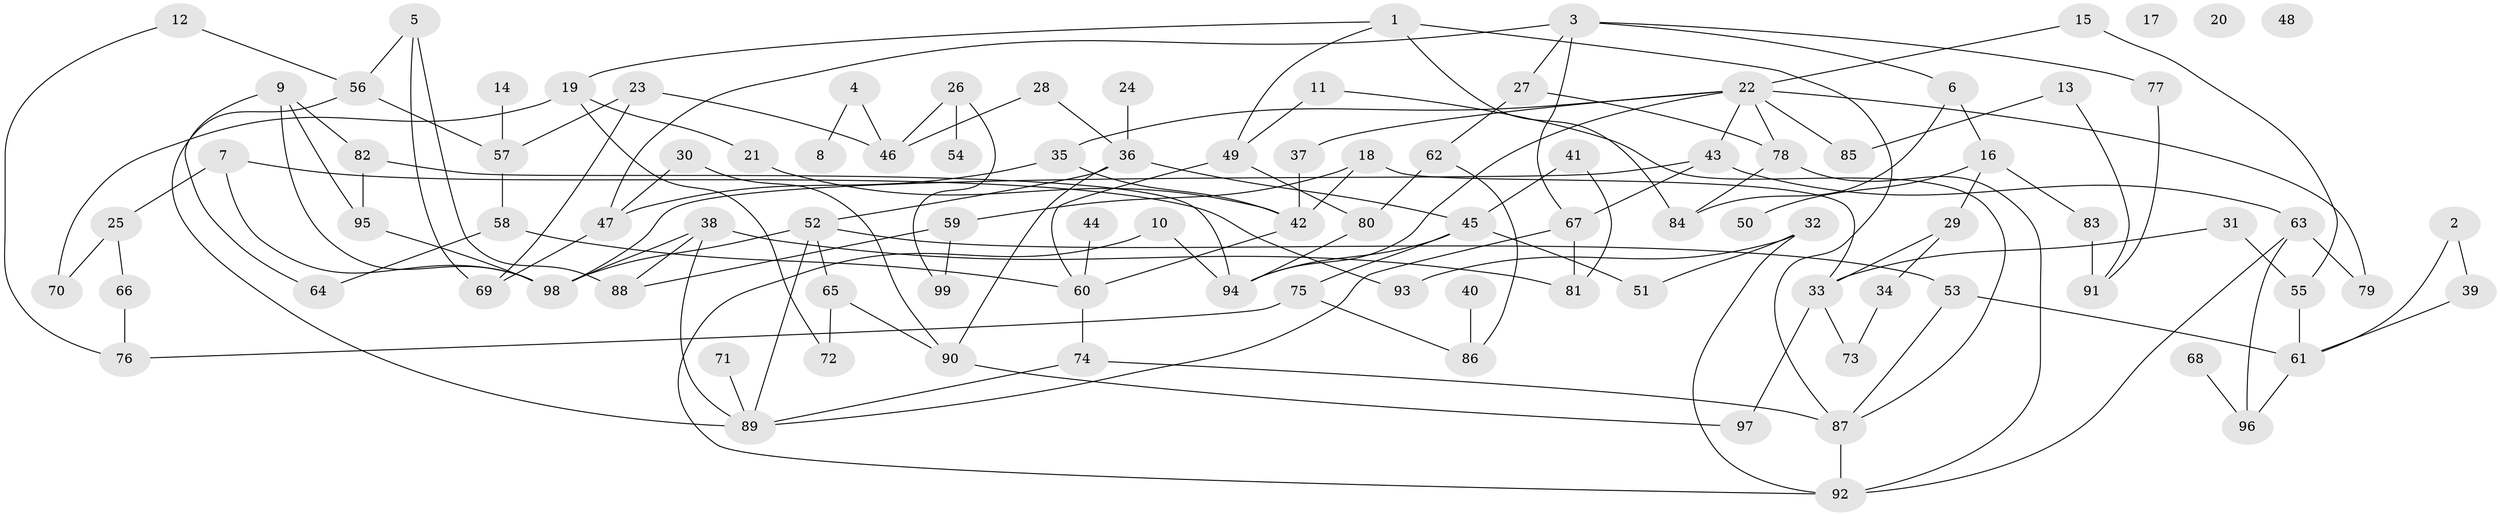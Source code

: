 // coarse degree distribution, {12: 0.037037037037037035, 3: 0.37037037037037035, 5: 0.14814814814814814, 8: 0.037037037037037035, 4: 0.14814814814814814, 7: 0.037037037037037035, 2: 0.14814814814814814, 6: 0.037037037037037035, 1: 0.037037037037037035}
// Generated by graph-tools (version 1.1) at 2025/48/03/04/25 22:48:08]
// undirected, 99 vertices, 145 edges
graph export_dot {
  node [color=gray90,style=filled];
  1;
  2;
  3;
  4;
  5;
  6;
  7;
  8;
  9;
  10;
  11;
  12;
  13;
  14;
  15;
  16;
  17;
  18;
  19;
  20;
  21;
  22;
  23;
  24;
  25;
  26;
  27;
  28;
  29;
  30;
  31;
  32;
  33;
  34;
  35;
  36;
  37;
  38;
  39;
  40;
  41;
  42;
  43;
  44;
  45;
  46;
  47;
  48;
  49;
  50;
  51;
  52;
  53;
  54;
  55;
  56;
  57;
  58;
  59;
  60;
  61;
  62;
  63;
  64;
  65;
  66;
  67;
  68;
  69;
  70;
  71;
  72;
  73;
  74;
  75;
  76;
  77;
  78;
  79;
  80;
  81;
  82;
  83;
  84;
  85;
  86;
  87;
  88;
  89;
  90;
  91;
  92;
  93;
  94;
  95;
  96;
  97;
  98;
  99;
  1 -- 19;
  1 -- 49;
  1 -- 84;
  1 -- 87;
  2 -- 39;
  2 -- 61;
  3 -- 6;
  3 -- 27;
  3 -- 47;
  3 -- 67;
  3 -- 77;
  4 -- 8;
  4 -- 46;
  5 -- 56;
  5 -- 69;
  5 -- 88;
  6 -- 16;
  6 -- 84;
  7 -- 25;
  7 -- 93;
  7 -- 98;
  9 -- 64;
  9 -- 82;
  9 -- 95;
  9 -- 98;
  10 -- 92;
  10 -- 94;
  11 -- 49;
  11 -- 87;
  12 -- 56;
  12 -- 76;
  13 -- 85;
  13 -- 91;
  14 -- 57;
  15 -- 22;
  15 -- 55;
  16 -- 29;
  16 -- 50;
  16 -- 83;
  18 -- 33;
  18 -- 42;
  18 -- 59;
  19 -- 21;
  19 -- 70;
  19 -- 72;
  21 -- 42;
  22 -- 35;
  22 -- 37;
  22 -- 43;
  22 -- 78;
  22 -- 79;
  22 -- 85;
  22 -- 94;
  23 -- 46;
  23 -- 57;
  23 -- 69;
  24 -- 36;
  25 -- 66;
  25 -- 70;
  26 -- 46;
  26 -- 54;
  26 -- 99;
  27 -- 62;
  27 -- 78;
  28 -- 36;
  28 -- 46;
  29 -- 33;
  29 -- 34;
  30 -- 47;
  30 -- 90;
  31 -- 33;
  31 -- 55;
  32 -- 51;
  32 -- 92;
  32 -- 93;
  33 -- 73;
  33 -- 97;
  34 -- 73;
  35 -- 42;
  35 -- 47;
  36 -- 45;
  36 -- 52;
  36 -- 90;
  37 -- 42;
  38 -- 81;
  38 -- 88;
  38 -- 89;
  38 -- 98;
  39 -- 61;
  40 -- 86;
  41 -- 45;
  41 -- 81;
  42 -- 60;
  43 -- 63;
  43 -- 67;
  43 -- 98;
  44 -- 60;
  45 -- 51;
  45 -- 75;
  45 -- 94;
  47 -- 69;
  49 -- 60;
  49 -- 80;
  52 -- 53;
  52 -- 65;
  52 -- 89;
  52 -- 98;
  53 -- 61;
  53 -- 87;
  55 -- 61;
  56 -- 57;
  56 -- 89;
  57 -- 58;
  58 -- 60;
  58 -- 64;
  59 -- 88;
  59 -- 99;
  60 -- 74;
  61 -- 96;
  62 -- 80;
  62 -- 86;
  63 -- 79;
  63 -- 92;
  63 -- 96;
  65 -- 72;
  65 -- 90;
  66 -- 76;
  67 -- 81;
  67 -- 89;
  68 -- 96;
  71 -- 89;
  74 -- 87;
  74 -- 89;
  75 -- 76;
  75 -- 86;
  77 -- 91;
  78 -- 84;
  78 -- 92;
  80 -- 94;
  82 -- 94;
  82 -- 95;
  83 -- 91;
  87 -- 92;
  90 -- 97;
  95 -- 98;
}
